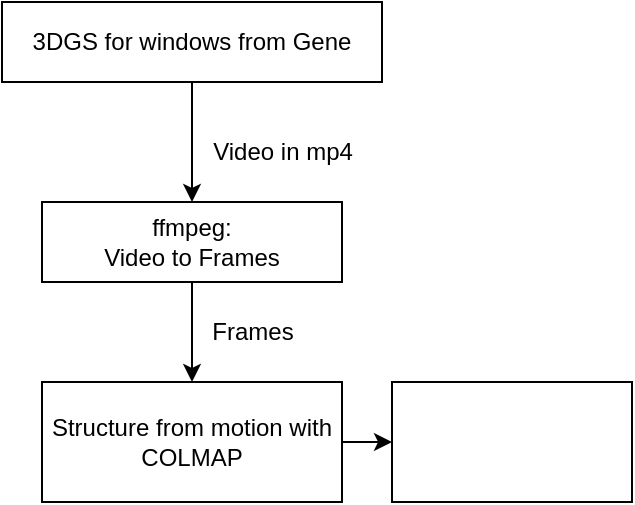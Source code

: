 <mxfile version="27.1.6">
  <diagram name="Page-1" id="MI6X1zmfZMaOIha0aocF">
    <mxGraphModel dx="1188" dy="648" grid="1" gridSize="10" guides="1" tooltips="1" connect="1" arrows="1" fold="1" page="1" pageScale="1" pageWidth="850" pageHeight="1100" math="0" shadow="0">
      <root>
        <mxCell id="0" />
        <mxCell id="1" parent="0" />
        <mxCell id="yuGMsMESG8WVv5Zoxk4M-6" value="" style="edgeStyle=orthogonalEdgeStyle;rounded=0;orthogonalLoop=1;jettySize=auto;html=1;" edge="1" parent="1" source="yuGMsMESG8WVv5Zoxk4M-1" target="yuGMsMESG8WVv5Zoxk4M-5">
          <mxGeometry relative="1" as="geometry" />
        </mxCell>
        <mxCell id="yuGMsMESG8WVv5Zoxk4M-1" value="ffmpeg: &lt;br&gt;Video to Frames" style="rounded=0;whiteSpace=wrap;html=1;" vertex="1" parent="1">
          <mxGeometry x="55" y="130" width="150" height="40" as="geometry" />
        </mxCell>
        <mxCell id="yuGMsMESG8WVv5Zoxk4M-4" style="edgeStyle=orthogonalEdgeStyle;rounded=0;orthogonalLoop=1;jettySize=auto;html=1;entryX=0.5;entryY=0;entryDx=0;entryDy=0;" edge="1" parent="1" source="yuGMsMESG8WVv5Zoxk4M-3" target="yuGMsMESG8WVv5Zoxk4M-1">
          <mxGeometry relative="1" as="geometry" />
        </mxCell>
        <mxCell id="yuGMsMESG8WVv5Zoxk4M-3" value="&lt;span style=&quot;text-wrap-mode: nowrap;&quot;&gt;3DGS for windows from Gene&lt;/span&gt;" style="rounded=0;whiteSpace=wrap;html=1;" vertex="1" parent="1">
          <mxGeometry x="35" y="30" width="190" height="40" as="geometry" />
        </mxCell>
        <mxCell id="yuGMsMESG8WVv5Zoxk4M-11" value="" style="edgeStyle=orthogonalEdgeStyle;rounded=0;orthogonalLoop=1;jettySize=auto;html=1;" edge="1" parent="1" source="yuGMsMESG8WVv5Zoxk4M-5" target="yuGMsMESG8WVv5Zoxk4M-10">
          <mxGeometry relative="1" as="geometry" />
        </mxCell>
        <mxCell id="yuGMsMESG8WVv5Zoxk4M-5" value="Structure from motion with COLMAP" style="whiteSpace=wrap;html=1;rounded=0;" vertex="1" parent="1">
          <mxGeometry x="55" y="220" width="150" height="60" as="geometry" />
        </mxCell>
        <mxCell id="yuGMsMESG8WVv5Zoxk4M-8" value="Video in mp4" style="text;html=1;align=center;verticalAlign=middle;resizable=0;points=[];autosize=1;strokeColor=none;fillColor=none;" vertex="1" parent="1">
          <mxGeometry x="130" y="90" width="90" height="30" as="geometry" />
        </mxCell>
        <mxCell id="yuGMsMESG8WVv5Zoxk4M-9" value="Frames" style="text;html=1;align=center;verticalAlign=middle;resizable=0;points=[];autosize=1;strokeColor=none;fillColor=none;" vertex="1" parent="1">
          <mxGeometry x="130" y="180" width="60" height="30" as="geometry" />
        </mxCell>
        <mxCell id="yuGMsMESG8WVv5Zoxk4M-10" value="" style="whiteSpace=wrap;html=1;rounded=0;" vertex="1" parent="1">
          <mxGeometry x="230" y="220" width="120" height="60" as="geometry" />
        </mxCell>
      </root>
    </mxGraphModel>
  </diagram>
</mxfile>
